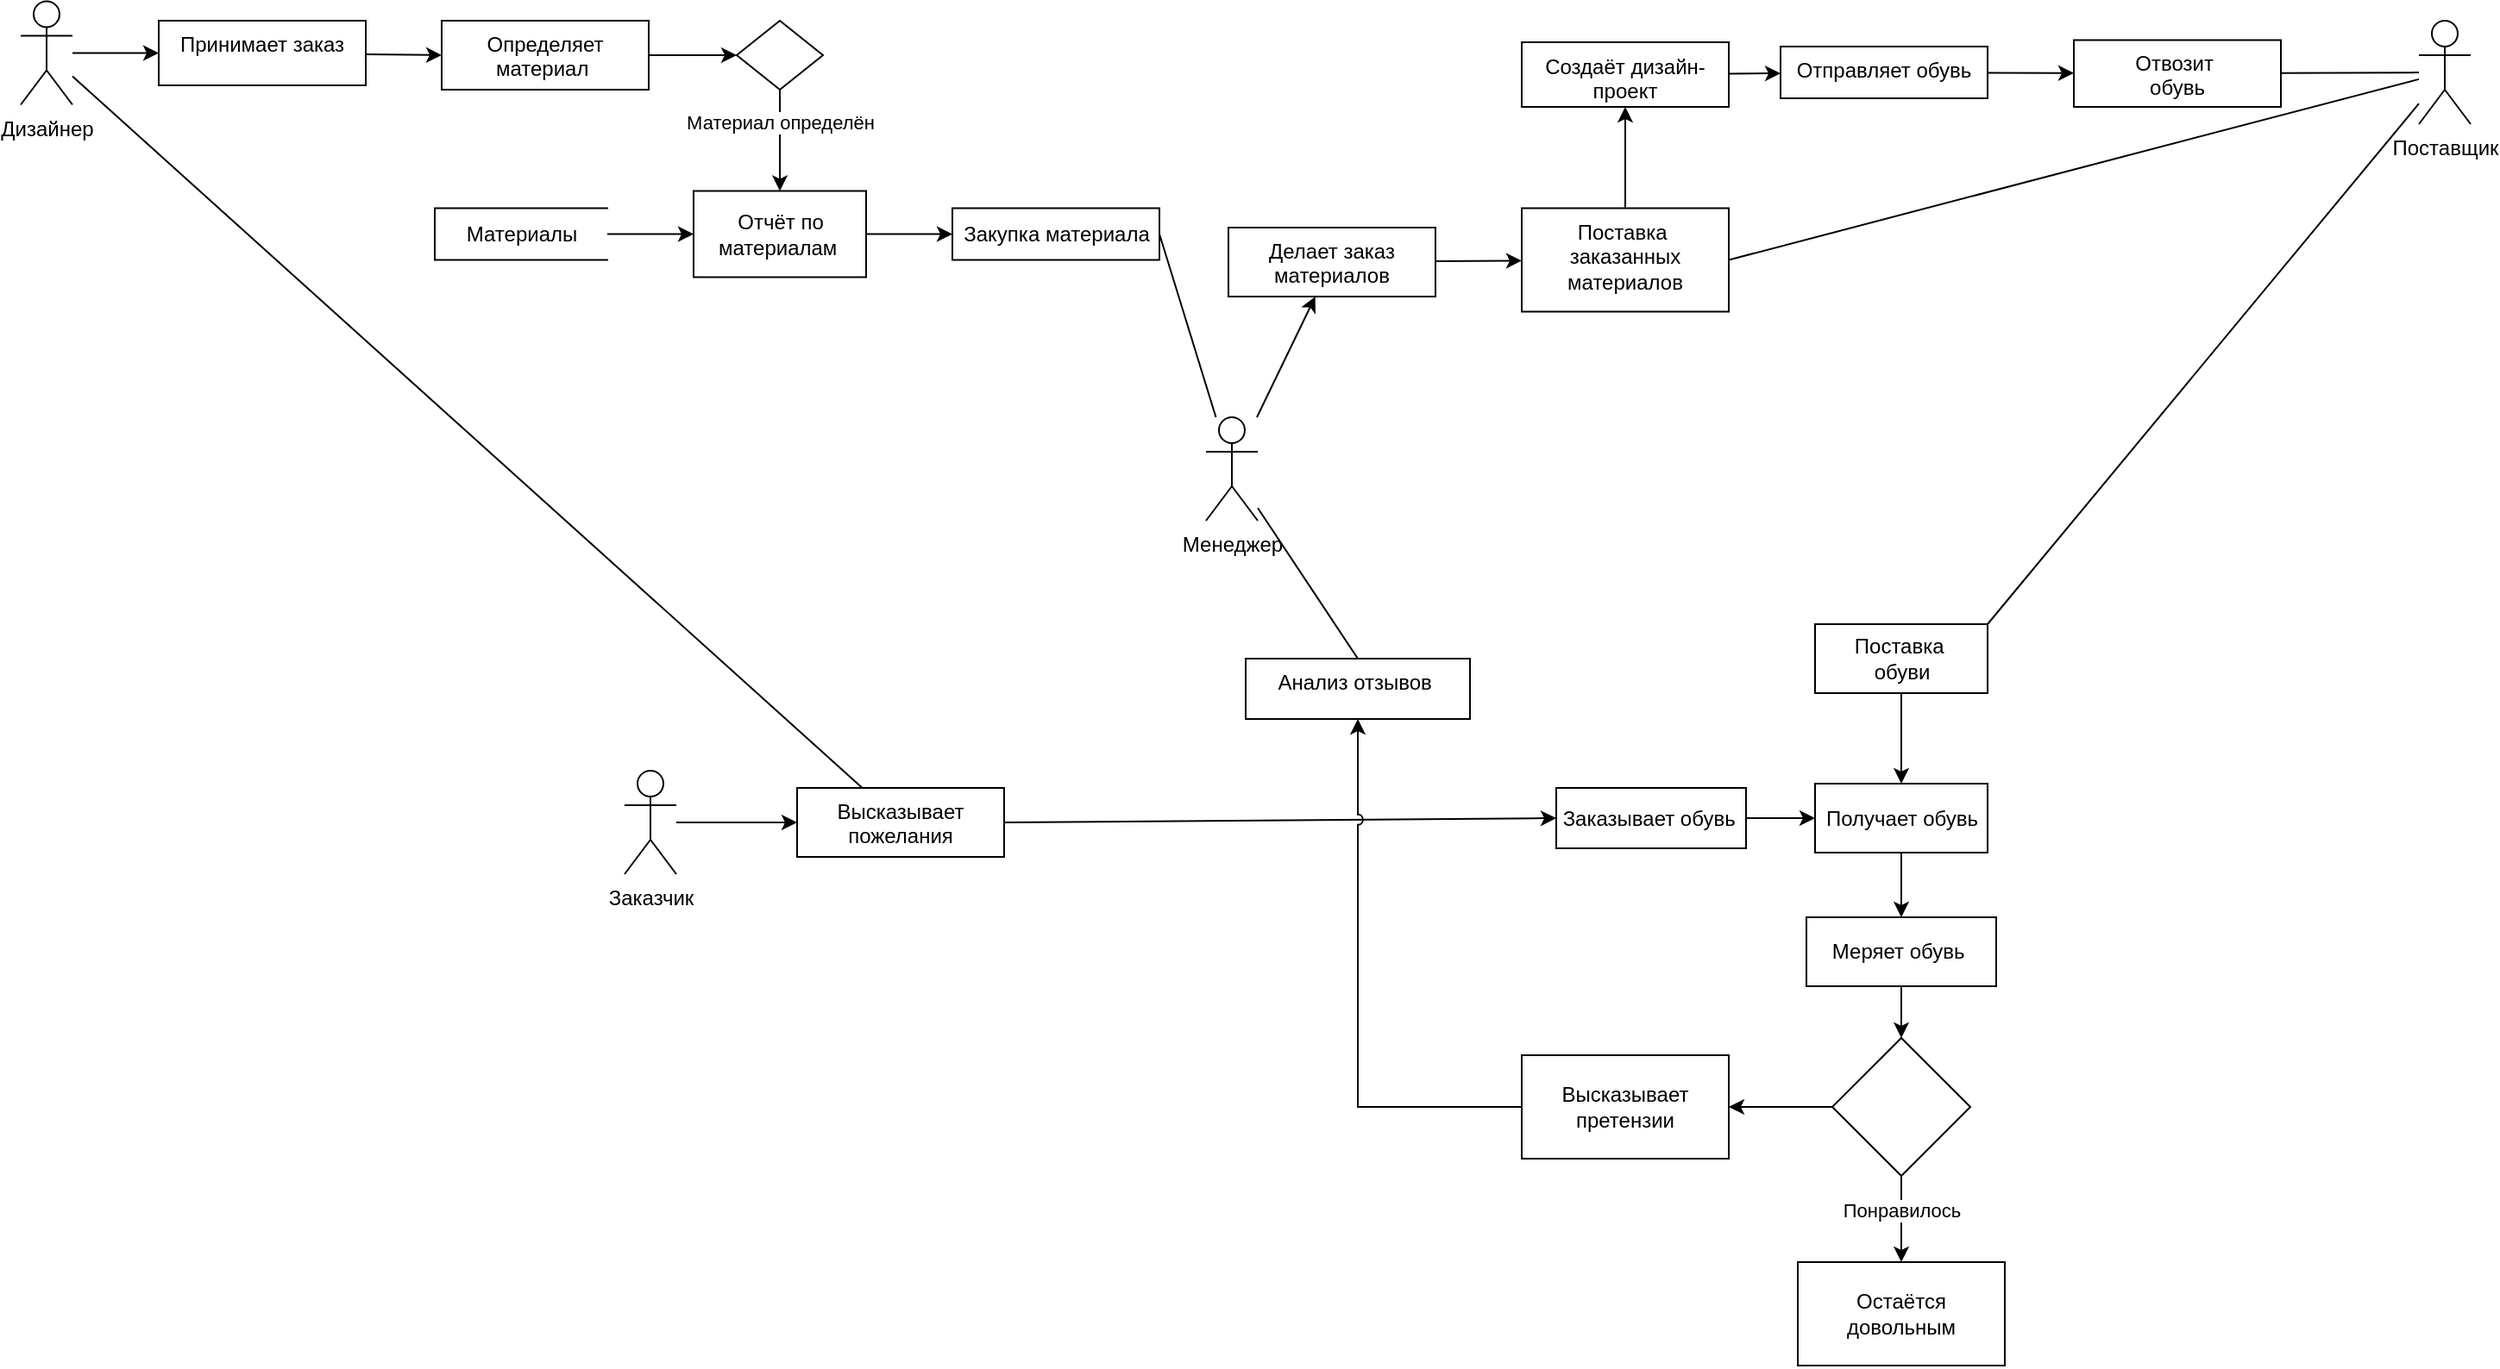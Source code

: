 <mxfile version="15.4.3" type="github">
  <diagram id="mXCVVQWNi-sslRLq3h-p" name="Page-1">
    <mxGraphModel dx="2426" dy="934" grid="1" gridSize="10" guides="1" tooltips="1" connect="1" arrows="1" fold="1" page="1" pageScale="1" pageWidth="827" pageHeight="1169" math="0" shadow="0">
      <root>
        <mxCell id="0" />
        <mxCell id="1" parent="0" />
        <mxCell id="XSY1yeOnRQhpfpJGHAep-28" value="" style="edgeStyle=none;rounded=0;orthogonalLoop=1;jettySize=auto;html=1;endArrow=classic;endFill=1;strokeColor=default;" edge="1" parent="1" source="1pSOw8y4-gbjchUKyuf3-8" target="XSY1yeOnRQhpfpJGHAep-27">
          <mxGeometry relative="1" as="geometry" />
        </mxCell>
        <mxCell id="1pSOw8y4-gbjchUKyuf3-8" value="Менеджер" style="shape=umlActor;verticalLabelPosition=bottom;verticalAlign=top;html=1;outlineConnect=0;" parent="1" vertex="1">
          <mxGeometry x="797" y="550" width="30" height="60" as="geometry" />
        </mxCell>
        <mxCell id="XSY1yeOnRQhpfpJGHAep-78" value="" style="edgeStyle=none;rounded=0;orthogonalLoop=1;jettySize=auto;html=1;endArrow=classic;endFill=1;strokeColor=#000000;" edge="1" parent="1" source="1pSOw8y4-gbjchUKyuf3-10" target="XSY1yeOnRQhpfpJGHAep-77">
          <mxGeometry relative="1" as="geometry" />
        </mxCell>
        <mxCell id="1pSOw8y4-gbjchUKyuf3-10" value="Заказчик" style="shape=umlActor;verticalLabelPosition=bottom;verticalAlign=top;html=1;outlineConnect=0;" parent="1" vertex="1">
          <mxGeometry x="460" y="755" width="30" height="60" as="geometry" />
        </mxCell>
        <mxCell id="1pSOw8y4-gbjchUKyuf3-11" value="Поставщик" style="shape=umlActor;verticalLabelPosition=bottom;verticalAlign=top;html=1;outlineConnect=0;" parent="1" vertex="1">
          <mxGeometry x="1500" y="320" width="30" height="60" as="geometry" />
        </mxCell>
        <mxCell id="KuPf0-VXv91J2YtnLAzy-14" value="" style="edgeStyle=orthogonalEdgeStyle;rounded=0;orthogonalLoop=1;jettySize=auto;html=1;labelBorderColor=none;" parent="1" source="1pSOw8y4-gbjchUKyuf3-13" target="KuPf0-VXv91J2YtnLAzy-13" edge="1">
          <mxGeometry relative="1" as="geometry" />
        </mxCell>
        <mxCell id="1pSOw8y4-gbjchUKyuf3-13" value="Дизайнер" style="shape=umlActor;verticalLabelPosition=bottom;verticalAlign=top;html=1;outlineConnect=0;" parent="1" vertex="1">
          <mxGeometry x="110" y="308.75" width="30" height="60" as="geometry" />
        </mxCell>
        <mxCell id="XSY1yeOnRQhpfpJGHAep-51" style="edgeStyle=none;rounded=0;orthogonalLoop=1;jettySize=auto;html=1;exitX=1;exitY=0.5;exitDx=0;exitDy=0;entryX=0;entryY=0.5;entryDx=0;entryDy=0;endArrow=classic;endFill=1;strokeColor=#000000;" edge="1" parent="1" source="KuPf0-VXv91J2YtnLAzy-1" target="XSY1yeOnRQhpfpJGHAep-48">
          <mxGeometry relative="1" as="geometry" />
        </mxCell>
        <mxCell id="KuPf0-VXv91J2YtnLAzy-1" value="Заказывает обувь&amp;nbsp;" style="html=1;dashed=0;whitespace=wrap;" parent="1" vertex="1">
          <mxGeometry x="1000" y="765" width="110" height="35" as="geometry" />
        </mxCell>
        <mxCell id="KuPf0-VXv91J2YtnLAzy-7" value="Анализ отзывов&amp;nbsp;" style="whiteSpace=wrap;html=1;verticalAlign=top;" parent="1" vertex="1">
          <mxGeometry x="820" y="690" width="130" height="35" as="geometry" />
        </mxCell>
        <mxCell id="KuPf0-VXv91J2YtnLAzy-12" value="" style="endArrow=none;html=1;rounded=0;labelBorderColor=none;exitX=0.5;exitY=0;exitDx=0;exitDy=0;" parent="1" source="KuPf0-VXv91J2YtnLAzy-7" target="1pSOw8y4-gbjchUKyuf3-8" edge="1">
          <mxGeometry width="50" height="50" relative="1" as="geometry">
            <mxPoint x="740" y="813.75" as="sourcePoint" />
            <mxPoint x="790" y="763.75" as="targetPoint" />
          </mxGeometry>
        </mxCell>
        <mxCell id="XSY1yeOnRQhpfpJGHAep-20" style="edgeStyle=none;rounded=0;orthogonalLoop=1;jettySize=auto;html=1;entryX=0;entryY=0.5;entryDx=0;entryDy=0;endArrow=classic;endFill=1;strokeColor=default;" edge="1" parent="1" source="KuPf0-VXv91J2YtnLAzy-13" target="KuPf0-VXv91J2YtnLAzy-15">
          <mxGeometry relative="1" as="geometry" />
        </mxCell>
        <mxCell id="KuPf0-VXv91J2YtnLAzy-13" value="Принимает заказ" style="whiteSpace=wrap;html=1;verticalAlign=top;" parent="1" vertex="1">
          <mxGeometry x="190" y="320" width="120" height="37.5" as="geometry" />
        </mxCell>
        <mxCell id="XSY1yeOnRQhpfpJGHAep-2" value="" style="edgeStyle=orthogonalEdgeStyle;rounded=0;orthogonalLoop=1;jettySize=auto;html=1;" edge="1" parent="1" source="KuPf0-VXv91J2YtnLAzy-15" target="XSY1yeOnRQhpfpJGHAep-1">
          <mxGeometry relative="1" as="geometry" />
        </mxCell>
        <mxCell id="KuPf0-VXv91J2YtnLAzy-15" value="Определяет материал&amp;nbsp;" style="whiteSpace=wrap;html=1;verticalAlign=top;" parent="1" vertex="1">
          <mxGeometry x="354" y="320" width="120" height="40" as="geometry" />
        </mxCell>
        <mxCell id="XSY1yeOnRQhpfpJGHAep-9" style="edgeStyle=orthogonalEdgeStyle;rounded=0;orthogonalLoop=1;jettySize=auto;html=1;entryX=0.5;entryY=0;entryDx=0;entryDy=0;" edge="1" parent="1" source="XSY1yeOnRQhpfpJGHAep-1" target="XSY1yeOnRQhpfpJGHAep-12">
          <mxGeometry relative="1" as="geometry">
            <mxPoint x="540" y="458.75" as="targetPoint" />
            <Array as="points" />
          </mxGeometry>
        </mxCell>
        <mxCell id="XSY1yeOnRQhpfpJGHAep-15" value="Материал определён" style="edgeLabel;html=1;align=center;verticalAlign=middle;resizable=0;points=[];" vertex="1" connectable="0" parent="XSY1yeOnRQhpfpJGHAep-9">
          <mxGeometry x="-0.347" relative="1" as="geometry">
            <mxPoint as="offset" />
          </mxGeometry>
        </mxCell>
        <mxCell id="XSY1yeOnRQhpfpJGHAep-1" value="" style="rhombus;whiteSpace=wrap;html=1;verticalAlign=top;" vertex="1" parent="1">
          <mxGeometry x="525" y="320" width="50" height="40" as="geometry" />
        </mxCell>
        <mxCell id="XSY1yeOnRQhpfpJGHAep-37" value="" style="edgeStyle=none;rounded=0;orthogonalLoop=1;jettySize=auto;html=1;endArrow=classic;endFill=1;strokeColor=default;" edge="1" parent="1" source="XSY1yeOnRQhpfpJGHAep-3" target="XSY1yeOnRQhpfpJGHAep-36">
          <mxGeometry relative="1" as="geometry" />
        </mxCell>
        <mxCell id="XSY1yeOnRQhpfpJGHAep-3" value="Создаёт дизайн-проект" style="whiteSpace=wrap;html=1;verticalAlign=top;" vertex="1" parent="1">
          <mxGeometry x="980" y="332.5" width="120" height="37.5" as="geometry" />
        </mxCell>
        <mxCell id="XSY1yeOnRQhpfpJGHAep-19" style="edgeStyle=none;rounded=0;orthogonalLoop=1;jettySize=auto;html=1;entryX=0;entryY=0.5;entryDx=0;entryDy=0;endArrow=classic;endFill=1;strokeColor=default;exitX=1;exitY=0.5;exitDx=0;exitDy=0;" edge="1" parent="1" source="XSY1yeOnRQhpfpJGHAep-12" target="XSY1yeOnRQhpfpJGHAep-16">
          <mxGeometry relative="1" as="geometry" />
        </mxCell>
        <mxCell id="XSY1yeOnRQhpfpJGHAep-12" value="Отчёт по &lt;br&gt;материалам&amp;nbsp;" style="html=1;dashed=0;whitespace=wrap;" vertex="1" parent="1">
          <mxGeometry x="500" y="418.75" width="100" height="50" as="geometry" />
        </mxCell>
        <mxCell id="XSY1yeOnRQhpfpJGHAep-14" style="edgeStyle=none;rounded=0;orthogonalLoop=1;jettySize=auto;html=1;entryX=0;entryY=0.5;entryDx=0;entryDy=0;startArrow=none;" edge="1" parent="1" source="XSY1yeOnRQhpfpJGHAep-13" target="XSY1yeOnRQhpfpJGHAep-12">
          <mxGeometry relative="1" as="geometry">
            <mxPoint x="390" y="443.75" as="sourcePoint" />
          </mxGeometry>
        </mxCell>
        <mxCell id="XSY1yeOnRQhpfpJGHAep-18" style="rounded=0;orthogonalLoop=1;jettySize=auto;html=1;exitX=1;exitY=0.5;exitDx=0;exitDy=0;strokeColor=default;endArrow=none;endFill=0;" edge="1" parent="1" source="XSY1yeOnRQhpfpJGHAep-16" target="1pSOw8y4-gbjchUKyuf3-8">
          <mxGeometry relative="1" as="geometry" />
        </mxCell>
        <mxCell id="XSY1yeOnRQhpfpJGHAep-16" value="Закупка материала" style="html=1;dashed=0;whitespace=wrap;" vertex="1" parent="1">
          <mxGeometry x="650" y="428.75" width="120" height="30" as="geometry" />
        </mxCell>
        <mxCell id="XSY1yeOnRQhpfpJGHAep-17" style="edgeStyle=none;rounded=0;orthogonalLoop=1;jettySize=auto;html=1;exitX=0.5;exitY=1;exitDx=0;exitDy=0;" edge="1" parent="1" source="XSY1yeOnRQhpfpJGHAep-16" target="XSY1yeOnRQhpfpJGHAep-16">
          <mxGeometry relative="1" as="geometry" />
        </mxCell>
        <mxCell id="XSY1yeOnRQhpfpJGHAep-13" value="Материалы" style="html=1;dashed=0;whitespace=wrap;shape=partialRectangle;right=0;" vertex="1" parent="1">
          <mxGeometry x="350" y="428.75" width="100" height="30" as="geometry" />
        </mxCell>
        <mxCell id="XSY1yeOnRQhpfpJGHAep-46" value="" style="edgeStyle=none;rounded=0;orthogonalLoop=1;jettySize=auto;html=1;endArrow=classic;endFill=1;strokeColor=default;" edge="1" parent="1" source="XSY1yeOnRQhpfpJGHAep-27" target="XSY1yeOnRQhpfpJGHAep-45">
          <mxGeometry relative="1" as="geometry" />
        </mxCell>
        <mxCell id="XSY1yeOnRQhpfpJGHAep-27" value="Делает заказ материалов" style="whiteSpace=wrap;html=1;verticalAlign=top;" vertex="1" parent="1">
          <mxGeometry x="810" y="440" width="120" height="40" as="geometry" />
        </mxCell>
        <mxCell id="XSY1yeOnRQhpfpJGHAep-43" value="" style="edgeStyle=none;rounded=0;orthogonalLoop=1;jettySize=auto;html=1;endArrow=classic;endFill=1;strokeColor=default;" edge="1" parent="1" source="XSY1yeOnRQhpfpJGHAep-36" target="XSY1yeOnRQhpfpJGHAep-42">
          <mxGeometry relative="1" as="geometry" />
        </mxCell>
        <mxCell id="XSY1yeOnRQhpfpJGHAep-36" value="Отправляет обувь" style="whiteSpace=wrap;html=1;verticalAlign=top;" vertex="1" parent="1">
          <mxGeometry x="1130" y="335" width="120" height="30" as="geometry" />
        </mxCell>
        <mxCell id="XSY1yeOnRQhpfpJGHAep-44" style="edgeStyle=none;rounded=0;orthogonalLoop=1;jettySize=auto;html=1;endArrow=none;endFill=0;strokeColor=default;" edge="1" parent="1" source="XSY1yeOnRQhpfpJGHAep-42" target="1pSOw8y4-gbjchUKyuf3-11">
          <mxGeometry relative="1" as="geometry" />
        </mxCell>
        <mxCell id="XSY1yeOnRQhpfpJGHAep-42" value="Отвозит&amp;nbsp;&lt;br&gt;обувь" style="whiteSpace=wrap;html=1;verticalAlign=top;" vertex="1" parent="1">
          <mxGeometry x="1300" y="331.25" width="120" height="38.75" as="geometry" />
        </mxCell>
        <mxCell id="XSY1yeOnRQhpfpJGHAep-47" style="edgeStyle=none;rounded=0;orthogonalLoop=1;jettySize=auto;html=1;exitX=1;exitY=0.5;exitDx=0;exitDy=0;endArrow=none;endFill=0;strokeColor=default;" edge="1" parent="1" source="XSY1yeOnRQhpfpJGHAep-45" target="1pSOw8y4-gbjchUKyuf3-11">
          <mxGeometry relative="1" as="geometry">
            <mxPoint x="1240" y="340" as="targetPoint" />
          </mxGeometry>
        </mxCell>
        <mxCell id="XSY1yeOnRQhpfpJGHAep-54" style="edgeStyle=none;rounded=0;orthogonalLoop=1;jettySize=auto;html=1;exitX=0.5;exitY=0;exitDx=0;exitDy=0;entryX=0.5;entryY=1;entryDx=0;entryDy=0;endArrow=classic;endFill=1;strokeColor=#000000;" edge="1" parent="1" source="XSY1yeOnRQhpfpJGHAep-45" target="XSY1yeOnRQhpfpJGHAep-3">
          <mxGeometry relative="1" as="geometry" />
        </mxCell>
        <mxCell id="XSY1yeOnRQhpfpJGHAep-45" value="Поставка&amp;nbsp;&lt;br&gt;заказанных&lt;br&gt;материалов" style="whiteSpace=wrap;html=1;verticalAlign=top;" vertex="1" parent="1">
          <mxGeometry x="980" y="428.75" width="120" height="60" as="geometry" />
        </mxCell>
        <mxCell id="XSY1yeOnRQhpfpJGHAep-50" value="" style="edgeStyle=none;rounded=0;orthogonalLoop=1;jettySize=auto;html=1;endArrow=classic;endFill=1;strokeColor=default;" edge="1" parent="1" source="XSY1yeOnRQhpfpJGHAep-48" target="XSY1yeOnRQhpfpJGHAep-49">
          <mxGeometry relative="1" as="geometry" />
        </mxCell>
        <mxCell id="XSY1yeOnRQhpfpJGHAep-48" value="Получает обувь" style="html=1;dashed=0;whitespace=wrap;" vertex="1" parent="1">
          <mxGeometry x="1150" y="762.5" width="100" height="40" as="geometry" />
        </mxCell>
        <mxCell id="XSY1yeOnRQhpfpJGHAep-84" value="" style="edgeStyle=none;rounded=0;orthogonalLoop=1;jettySize=auto;html=1;endArrow=classic;endFill=1;strokeColor=#000000;" edge="1" parent="1" source="XSY1yeOnRQhpfpJGHAep-49" target="XSY1yeOnRQhpfpJGHAep-83">
          <mxGeometry relative="1" as="geometry" />
        </mxCell>
        <mxCell id="XSY1yeOnRQhpfpJGHAep-49" value="Меряет обувь&amp;nbsp;" style="whiteSpace=wrap;html=1;dashed=0;" vertex="1" parent="1">
          <mxGeometry x="1145" y="840" width="110" height="40" as="geometry" />
        </mxCell>
        <mxCell id="XSY1yeOnRQhpfpJGHAep-53" style="edgeStyle=none;rounded=0;orthogonalLoop=1;jettySize=auto;html=1;entryX=0.5;entryY=0;entryDx=0;entryDy=0;endArrow=classic;endFill=1;strokeColor=#000000;" edge="1" parent="1" source="XSY1yeOnRQhpfpJGHAep-52" target="XSY1yeOnRQhpfpJGHAep-48">
          <mxGeometry relative="1" as="geometry" />
        </mxCell>
        <mxCell id="XSY1yeOnRQhpfpJGHAep-57" style="edgeStyle=none;rounded=0;orthogonalLoop=1;jettySize=auto;html=1;exitX=1;exitY=0;exitDx=0;exitDy=0;endArrow=none;endFill=0;strokeColor=#000000;" edge="1" parent="1" source="XSY1yeOnRQhpfpJGHAep-52" target="1pSOw8y4-gbjchUKyuf3-11">
          <mxGeometry relative="1" as="geometry" />
        </mxCell>
        <mxCell id="XSY1yeOnRQhpfpJGHAep-52" value="Поставка&amp;nbsp;&lt;br&gt;обуви" style="html=1;dashed=0;whitespace=wrap;" vertex="1" parent="1">
          <mxGeometry x="1150" y="670" width="100" height="40" as="geometry" />
        </mxCell>
        <mxCell id="XSY1yeOnRQhpfpJGHAep-79" style="edgeStyle=none;rounded=0;orthogonalLoop=1;jettySize=auto;html=1;endArrow=none;endFill=0;strokeColor=#000000;" edge="1" parent="1" source="XSY1yeOnRQhpfpJGHAep-77" target="1pSOw8y4-gbjchUKyuf3-13">
          <mxGeometry relative="1" as="geometry" />
        </mxCell>
        <mxCell id="XSY1yeOnRQhpfpJGHAep-81" style="edgeStyle=none;rounded=0;orthogonalLoop=1;jettySize=auto;html=1;exitX=1;exitY=0.5;exitDx=0;exitDy=0;entryX=0;entryY=0.5;entryDx=0;entryDy=0;endArrow=classic;endFill=1;strokeColor=#000000;" edge="1" parent="1" source="XSY1yeOnRQhpfpJGHAep-77" target="KuPf0-VXv91J2YtnLAzy-1">
          <mxGeometry relative="1" as="geometry" />
        </mxCell>
        <mxCell id="XSY1yeOnRQhpfpJGHAep-77" value="Высказывает пожелания" style="whiteSpace=wrap;html=1;verticalAlign=top;" vertex="1" parent="1">
          <mxGeometry x="560" y="765" width="120" height="40" as="geometry" />
        </mxCell>
        <mxCell id="XSY1yeOnRQhpfpJGHAep-80" style="edgeStyle=none;rounded=0;orthogonalLoop=1;jettySize=auto;html=1;entryX=1;entryY=0.5;entryDx=0;entryDy=0;endArrow=none;endFill=0;strokeColor=#000000;" edge="1" parent="1" source="XSY1yeOnRQhpfpJGHAep-77" target="XSY1yeOnRQhpfpJGHAep-77">
          <mxGeometry relative="1" as="geometry" />
        </mxCell>
        <mxCell id="XSY1yeOnRQhpfpJGHAep-86" value="" style="edgeStyle=none;rounded=0;orthogonalLoop=1;jettySize=auto;html=1;endArrow=classic;endFill=1;strokeColor=#000000;" edge="1" parent="1" source="XSY1yeOnRQhpfpJGHAep-83" target="XSY1yeOnRQhpfpJGHAep-85">
          <mxGeometry relative="1" as="geometry" />
        </mxCell>
        <mxCell id="XSY1yeOnRQhpfpJGHAep-87" value="Понравилось" style="edgeLabel;html=1;align=center;verticalAlign=middle;resizable=0;points=[];" vertex="1" connectable="0" parent="XSY1yeOnRQhpfpJGHAep-86">
          <mxGeometry x="0.4" y="2" relative="1" as="geometry">
            <mxPoint x="-2" y="-15" as="offset" />
          </mxGeometry>
        </mxCell>
        <mxCell id="XSY1yeOnRQhpfpJGHAep-90" value="" style="edgeStyle=none;rounded=0;orthogonalLoop=1;jettySize=auto;html=1;endArrow=classic;endFill=1;strokeColor=#000000;" edge="1" parent="1" source="XSY1yeOnRQhpfpJGHAep-83" target="XSY1yeOnRQhpfpJGHAep-89">
          <mxGeometry relative="1" as="geometry" />
        </mxCell>
        <mxCell id="XSY1yeOnRQhpfpJGHAep-83" value="" style="rhombus;whiteSpace=wrap;html=1;dashed=0;" vertex="1" parent="1">
          <mxGeometry x="1160" y="910" width="80" height="80" as="geometry" />
        </mxCell>
        <mxCell id="XSY1yeOnRQhpfpJGHAep-85" value="Остаётся&lt;br&gt;довольным" style="whiteSpace=wrap;html=1;dashed=0;" vertex="1" parent="1">
          <mxGeometry x="1140" y="1040" width="120" height="60" as="geometry" />
        </mxCell>
        <mxCell id="XSY1yeOnRQhpfpJGHAep-91" style="edgeStyle=none;rounded=0;orthogonalLoop=1;jettySize=auto;html=1;entryX=0.5;entryY=1;entryDx=0;entryDy=0;endArrow=classic;endFill=1;strokeColor=#000000;jumpStyle=arc;" edge="1" parent="1" source="XSY1yeOnRQhpfpJGHAep-89" target="KuPf0-VXv91J2YtnLAzy-7">
          <mxGeometry relative="1" as="geometry">
            <Array as="points">
              <mxPoint x="885" y="950" />
            </Array>
          </mxGeometry>
        </mxCell>
        <mxCell id="XSY1yeOnRQhpfpJGHAep-89" value="Высказывает&lt;br&gt;претензии" style="whiteSpace=wrap;html=1;dashed=0;" vertex="1" parent="1">
          <mxGeometry x="980" y="920" width="120" height="60" as="geometry" />
        </mxCell>
      </root>
    </mxGraphModel>
  </diagram>
</mxfile>
